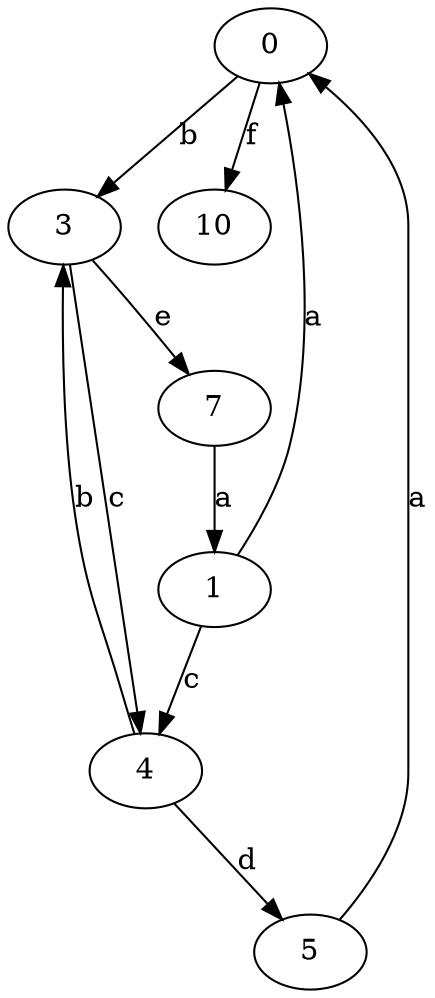 strict digraph  {
0;
1;
3;
4;
5;
7;
10;
0 -> 3  [label=b];
0 -> 10  [label=f];
1 -> 0  [label=a];
1 -> 4  [label=c];
3 -> 4  [label=c];
3 -> 7  [label=e];
4 -> 3  [label=b];
4 -> 5  [label=d];
5 -> 0  [label=a];
7 -> 1  [label=a];
}
